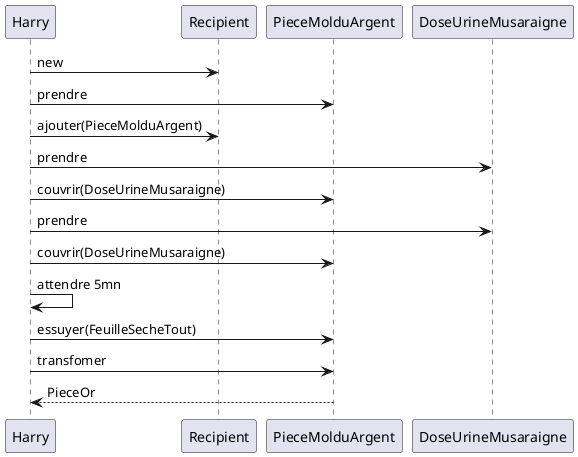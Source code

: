 @startuml FacadeSequence
Harry -> Recipient: new
Harry -> PieceMolduArgent: prendre
Harry -> Recipient: ajouter(PieceMolduArgent)
Harry -> DoseUrineMusaraigne: prendre
Harry -> PieceMolduArgent: couvrir(DoseUrineMusaraigne)
Harry -> DoseUrineMusaraigne: prendre
Harry -> PieceMolduArgent: couvrir(DoseUrineMusaraigne)
Harry -> Harry: attendre 5mn
Harry -> PieceMolduArgent: essuyer(FeuilleSecheTout)
Harry -> PieceMolduArgent: transfomer
PieceMolduArgent --> Harry: PieceOr
@enduml